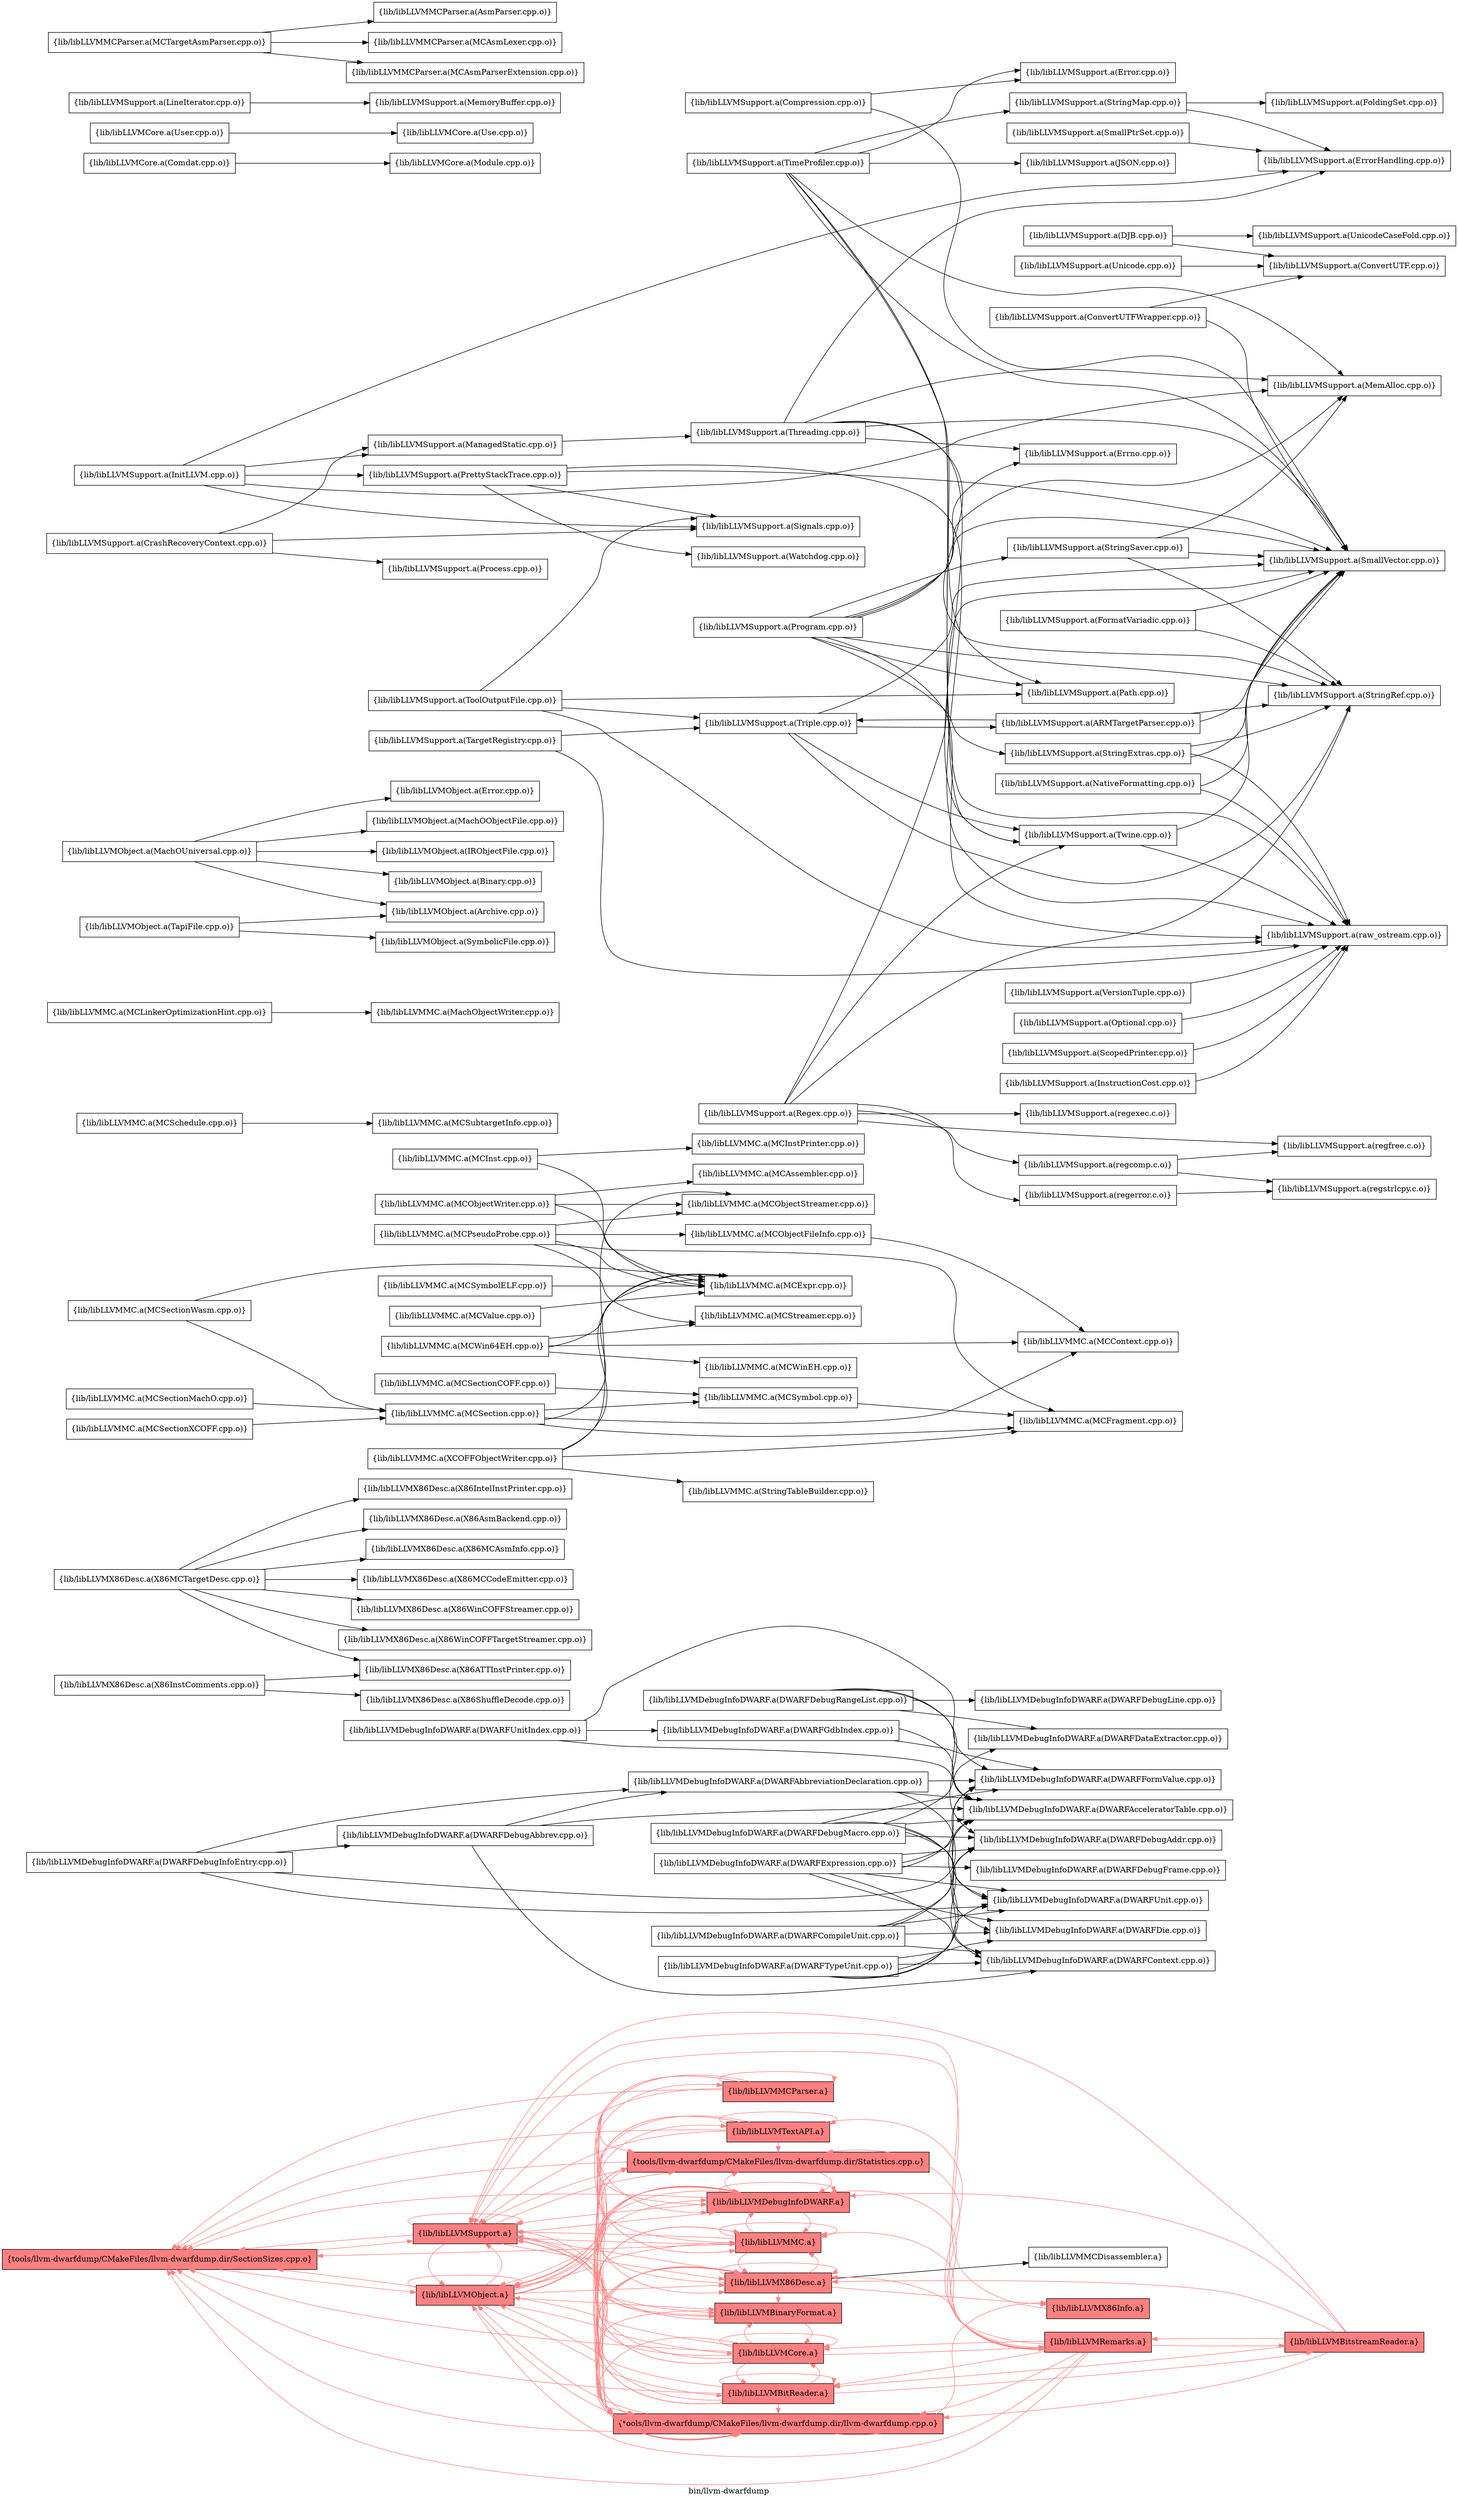 digraph "bin/llvm-dwarfdump" {
	label="bin/llvm-dwarfdump";
	rankdir="LR"
	{ rank=same; Node0x55680e2d87e8;  }
	{ rank=same; Node0x55680e2d7898; Node0x55680e2d7d98;  }
	{ rank=same; Node0x55680e2d7d48; Node0x55680e2d7b18; Node0x55680e2db128; Node0x55680e2dfc78; Node0x55680e2d8dd8; Node0x55680e2d9af8; Node0x55680e2d81f8; Node0x55680e2d86f8; Node0x55680e2e1168; Node0x55680e2e1578;  }

	Node0x55680e2d87e8 [shape=record,shape=box,style=filled,fillcolor="1.000000 0.5 1",group=1,label="{tools/llvm-dwarfdump/CMakeFiles/llvm-dwarfdump.dir/SectionSizes.cpp.o}"];
	Node0x55680e2d87e8 -> Node0x55680e2d7898[color="1.000000 0.5 1"];
	Node0x55680e2d87e8 -> Node0x55680e2d7d98[color="1.000000 0.5 1"];
	Node0x55680e2d7898 [shape=record,shape=box,style=filled,fillcolor="1.000000 0.5 1",group=1,label="{lib/libLLVMObject.a}"];
	Node0x55680e2d7898 -> Node0x55680e2d87e8[color="1.000000 0.5 1"];
	Node0x55680e2d7898 -> Node0x55680e2d7d48[color="1.000000 0.5 1"];
	Node0x55680e2d7898 -> Node0x55680e2d7b18[color="1.000000 0.5 1"];
	Node0x55680e2d7898 -> Node0x55680e2db128[color="1.000000 0.5 1"];
	Node0x55680e2d7898 -> Node0x55680e2d7898[color="1.000000 0.5 1"];
	Node0x55680e2d7898 -> Node0x55680e2d7d98[color="1.000000 0.5 1"];
	Node0x55680e2d7898 -> Node0x55680e2dfc78[color="1.000000 0.5 1"];
	Node0x55680e2d7898 -> Node0x55680e2d8dd8[color="1.000000 0.5 1"];
	Node0x55680e2d7898 -> Node0x55680e2d9af8[color="1.000000 0.5 1"];
	Node0x55680e2d7898 -> Node0x55680e2d81f8[color="1.000000 0.5 1"];
	Node0x55680e2d7898 -> Node0x55680e2d86f8[color="1.000000 0.5 1"];
	Node0x55680e2d7898 -> Node0x55680e2e1168[color="1.000000 0.5 1"];
	Node0x55680e2d7898 -> Node0x55680e2e1578[color="1.000000 0.5 1"];
	Node0x55680e2d7d98 [shape=record,shape=box,style=filled,fillcolor="1.000000 0.5 1",group=1,label="{lib/libLLVMSupport.a}"];
	Node0x55680e2d7d98 -> Node0x55680e2d9af8[color="1.000000 0.5 1"];
	Node0x55680e2d7d98 -> Node0x55680e2d7d98[color="1.000000 0.5 1"];
	Node0x55680e2d7d98 -> Node0x55680e2d7898[color="1.000000 0.5 1"];
	Node0x55680e2d7d98 -> Node0x55680e2db128[color="1.000000 0.5 1"];
	Node0x55680e2d7d98 -> Node0x55680e2d87e8[color="1.000000 0.5 1"];
	Node0x55680e2d7d98 -> Node0x55680e2d7d48[color="1.000000 0.5 1"];
	Node0x55680e2d7d98 -> Node0x55680e2d7b18[color="1.000000 0.5 1"];
	Node0x55680e2d7d98 -> Node0x55680e2d8dd8[color="1.000000 0.5 1"];
	Node0x55680e2d7d48 [shape=record,shape=box,style=filled,fillcolor="1.000000 0.5 1",group=1,label="{tools/llvm-dwarfdump/CMakeFiles/llvm-dwarfdump.dir/Statistics.cpp.o}"];
	Node0x55680e2d7d48 -> Node0x55680e2d87e8[color="1.000000 0.5 1"];
	Node0x55680e2d7d48 -> Node0x55680e2db128[color="1.000000 0.5 1"];
	Node0x55680e2d7d48 -> Node0x55680e2d7d98[color="1.000000 0.5 1"];
	Node0x55680e2db128 [shape=record,shape=box,style=filled,fillcolor="1.000000 0.5 1",group=1,label="{lib/libLLVMDebugInfoDWARF.a}"];
	Node0x55680e2db128 -> Node0x55680e2d87e8[color="1.000000 0.5 1"];
	Node0x55680e2db128 -> Node0x55680e2d7d48[color="1.000000 0.5 1"];
	Node0x55680e2db128 -> Node0x55680e2d7b18[color="1.000000 0.5 1"];
	Node0x55680e2db128 -> Node0x55680e2db128[color="1.000000 0.5 1"];
	Node0x55680e2db128 -> Node0x55680e2d7d98[color="1.000000 0.5 1"];
	Node0x55680e2db128 -> Node0x55680e2dfc78[color="1.000000 0.5 1"];
	Node0x55680e2db128 -> Node0x55680e2d7898[color="1.000000 0.5 1"];
	Node0x55680e2db128 -> Node0x55680e2d9af8[color="1.000000 0.5 1"];
	Node0x55680e2d7b18 [shape=record,shape=box,style=filled,fillcolor="1.000000 0.5 1",group=1,label="{tools/llvm-dwarfdump/CMakeFiles/llvm-dwarfdump.dir/llvm-dwarfdump.cpp.o}"];
	Node0x55680e2d7b18 -> Node0x55680e2d87e8[color="1.000000 0.5 1"];
	Node0x55680e2d7b18 -> Node0x55680e2d7d48[color="1.000000 0.5 1"];
	Node0x55680e2d7b18 -> Node0x55680e2db128[color="1.000000 0.5 1"];
	Node0x55680e2d7b18 -> Node0x55680e2d8dd8[color="1.000000 0.5 1"];
	Node0x55680e2d7b18 -> Node0x55680e2d7898[color="1.000000 0.5 1"];
	Node0x55680e2d7b18 -> Node0x55680e2d95f8[color="1.000000 0.5 1"];
	Node0x55680e2d7b18 -> Node0x55680e2d7d98[color="1.000000 0.5 1"];
	Node0x55680e2d8dd8 [shape=record,shape=box,style=filled,fillcolor="1.000000 0.5 1",group=1,label="{lib/libLLVMX86Desc.a}"];
	Node0x55680e2d8dd8 -> Node0x55680e2d95f8[color="1.000000 0.5 1"];
	Node0x55680e2d8dd8 -> Node0x55680e2d9af8[color="1.000000 0.5 1"];
	Node0x55680e2d8dd8 -> Node0x55680e2d7d98[color="1.000000 0.5 1"];
	Node0x55680e2d8dd8 -> Node0x55680e2df318;
	Node0x55680e2d8dd8 -> Node0x55680e2d7b18[color="1.000000 0.5 1"];
	Node0x55680e2d8dd8 -> Node0x55680e2d8dd8[color="1.000000 0.5 1"];
	Node0x55680e2d8dd8 -> Node0x55680e2db128[color="1.000000 0.5 1"];
	Node0x55680e2d8dd8 -> Node0x55680e2dfc78[color="1.000000 0.5 1"];
	Node0x55680e2d95f8 [shape=record,shape=box,style=filled,fillcolor="1.000000 0.5 1",group=1,label="{lib/libLLVMX86Info.a}"];
	Node0x55680e2d95f8 -> Node0x55680e2d7d98[color="1.000000 0.5 1"];
	Node0x55680e2dfc78 [shape=record,shape=box,style=filled,fillcolor="1.000000 0.5 1",group=1,label="{lib/libLLVMBinaryFormat.a}"];
	Node0x55680e2dfc78 -> Node0x55680e2d86f8[color="1.000000 0.5 1"];
	Node0x55680e2dfc78 -> Node0x55680e2db128[color="1.000000 0.5 1"];
	Node0x55680e2dfc78 -> Node0x55680e2d7d98[color="1.000000 0.5 1"];
	Node0x55680e2dfc78 -> Node0x55680e2d7b18[color="1.000000 0.5 1"];
	Node0x55680e2dea58 [shape=record,shape=box,group=0,label="{lib/libLLVMDebugInfoDWARF.a(DWARFDebugAbbrev.cpp.o)}"];
	Node0x55680e2dea58 -> Node0x55680e2d8ce8;
	Node0x55680e2dea58 -> Node0x55680e2dfcc8;
	Node0x55680e2dea58 -> Node0x55680e2dced8;
	Node0x55680e2d8ce8 [shape=record,shape=box,group=0,label="{lib/libLLVMDebugInfoDWARF.a(DWARFAcceleratorTable.cpp.o)}"];
	Node0x55680e2dfcc8 [shape=record,shape=box,group=0,label="{lib/libLLVMDebugInfoDWARF.a(DWARFContext.cpp.o)}"];
	Node0x55680e2dced8 [shape=record,shape=box,group=0,label="{lib/libLLVMDebugInfoDWARF.a(DWARFAbbreviationDeclaration.cpp.o)}"];
	Node0x55680e2dced8 -> Node0x55680e2d8ce8;
	Node0x55680e2dced8 -> Node0x55680e2d82e8;
	Node0x55680e2dced8 -> Node0x55680e2d8c98;
	Node0x55680e2d82e8 [shape=record,shape=box,group=0,label="{lib/libLLVMDebugInfoDWARF.a(DWARFFormValue.cpp.o)}"];
	Node0x55680e2d8c98 [shape=record,shape=box,group=0,label="{lib/libLLVMDebugInfoDWARF.a(DWARFUnit.cpp.o)}"];
	Node0x55680e2d9af8 [shape=record,shape=box,style=filled,fillcolor="1.000000 0.5 1",group=1,label="{lib/libLLVMMC.a}"];
	Node0x55680e2d9af8 -> Node0x55680e2d8dd8[color="1.000000 0.5 1"];
	Node0x55680e2d9af8 -> Node0x55680e2d7d98[color="1.000000 0.5 1"];
	Node0x55680e2d9af8 -> Node0x55680e2d87e8[color="1.000000 0.5 1"];
	Node0x55680e2d9af8 -> Node0x55680e2d7d48[color="1.000000 0.5 1"];
	Node0x55680e2d9af8 -> Node0x55680e2d7b18[color="1.000000 0.5 1"];
	Node0x55680e2d9af8 -> Node0x55680e2d9af8[color="1.000000 0.5 1"];
	Node0x55680e2d9af8 -> Node0x55680e2db128[color="1.000000 0.5 1"];
	Node0x55680e2d9af8 -> Node0x55680e2dfc78[color="1.000000 0.5 1"];
	Node0x55680e2d9238 [shape=record,shape=box,group=0,label="{lib/libLLVMDebugInfoDWARF.a(DWARFDebugMacro.cpp.o)}"];
	Node0x55680e2d9238 -> Node0x55680e2d8ce8;
	Node0x55680e2d9238 -> Node0x55680e2dfcc8;
	Node0x55680e2d9238 -> Node0x55680e2df4a8;
	Node0x55680e2d9238 -> Node0x55680e2dd158;
	Node0x55680e2d9238 -> Node0x55680e2e03a8;
	Node0x55680e2d9238 -> Node0x55680e2d82e8;
	Node0x55680e2d9238 -> Node0x55680e2d8c98;
	Node0x55680e2df4a8 [shape=record,shape=box,group=0,label="{lib/libLLVMDebugInfoDWARF.a(DWARFDataExtractor.cpp.o)}"];
	Node0x55680e2dd158 [shape=record,shape=box,group=0,label="{lib/libLLVMDebugInfoDWARF.a(DWARFDebugAddr.cpp.o)}"];
	Node0x55680e2e03a8 [shape=record,shape=box,group=0,label="{lib/libLLVMDebugInfoDWARF.a(DWARFDie.cpp.o)}"];
	Node0x55680e2dfdb8 [shape=record,shape=box,group=0,label="{lib/libLLVMDebugInfoDWARF.a(DWARFDebugRangeList.cpp.o)}"];
	Node0x55680e2dfdb8 -> Node0x55680e2d8ce8;
	Node0x55680e2dfdb8 -> Node0x55680e2df4a8;
	Node0x55680e2dfdb8 -> Node0x55680e2dd158;
	Node0x55680e2dfdb8 -> Node0x55680e2df188;
	Node0x55680e2df188 [shape=record,shape=box,group=0,label="{lib/libLLVMDebugInfoDWARF.a(DWARFDebugLine.cpp.o)}"];
	Node0x55680e2e10c8 [shape=record,shape=box,group=0,label="{lib/libLLVMDebugInfoDWARF.a(DWARFExpression.cpp.o)}"];
	Node0x55680e2e10c8 -> Node0x55680e2d8ce8;
	Node0x55680e2e10c8 -> Node0x55680e2dfcc8;
	Node0x55680e2e10c8 -> Node0x55680e2dd158;
	Node0x55680e2e10c8 -> Node0x55680e2e0c68;
	Node0x55680e2e10c8 -> Node0x55680e2e03a8;
	Node0x55680e2e10c8 -> Node0x55680e2d82e8;
	Node0x55680e2e10c8 -> Node0x55680e2d8c98;
	Node0x55680e2e0c68 [shape=record,shape=box,group=0,label="{lib/libLLVMDebugInfoDWARF.a(DWARFDebugFrame.cpp.o)}"];
	Node0x55680e2d8a18 [shape=record,shape=box,group=0,label="{lib/libLLVMDebugInfoDWARF.a(DWARFGdbIndex.cpp.o)}"];
	Node0x55680e2d8a18 -> Node0x55680e2d8ce8;
	Node0x55680e2d8a18 -> Node0x55680e2d82e8;
	Node0x55680e2d9918 [shape=record,shape=box,group=0,label="{lib/libLLVMDebugInfoDWARF.a(DWARFUnitIndex.cpp.o)}"];
	Node0x55680e2d9918 -> Node0x55680e2d8ce8;
	Node0x55680e2d9918 -> Node0x55680e2d82e8;
	Node0x55680e2d9918 -> Node0x55680e2d8a18;
	Node0x55680e2d91e8 [shape=record,shape=box,group=0,label="{lib/libLLVMDebugInfoDWARF.a(DWARFDebugInfoEntry.cpp.o)}"];
	Node0x55680e2d91e8 -> Node0x55680e2dea58;
	Node0x55680e2d91e8 -> Node0x55680e2dced8;
	Node0x55680e2d91e8 -> Node0x55680e2d82e8;
	Node0x55680e2d91e8 -> Node0x55680e2d8c98;
	Node0x55680e2daf48 [shape=record,shape=box,group=0,label="{lib/libLLVMDebugInfoDWARF.a(DWARFTypeUnit.cpp.o)}"];
	Node0x55680e2daf48 -> Node0x55680e2d8ce8;
	Node0x55680e2daf48 -> Node0x55680e2dfcc8;
	Node0x55680e2daf48 -> Node0x55680e2dd158;
	Node0x55680e2daf48 -> Node0x55680e2e03a8;
	Node0x55680e2daf48 -> Node0x55680e2d8c98;
	Node0x55680e2dc668 [shape=record,shape=box,group=0,label="{lib/libLLVMDebugInfoDWARF.a(DWARFCompileUnit.cpp.o)}"];
	Node0x55680e2dc668 -> Node0x55680e2d8ce8;
	Node0x55680e2dc668 -> Node0x55680e2dfcc8;
	Node0x55680e2dc668 -> Node0x55680e2dd158;
	Node0x55680e2dc668 -> Node0x55680e2e03a8;
	Node0x55680e2dc668 -> Node0x55680e2d8c98;
	Node0x55680e2dbb28 [shape=record,shape=box,group=0,label="{lib/libLLVMX86Desc.a(X86MCTargetDesc.cpp.o)}"];
	Node0x55680e2dbb28 -> Node0x55680e2db358;
	Node0x55680e2dbb28 -> Node0x55680e2db0d8;
	Node0x55680e2dbb28 -> Node0x55680e2d9008;
	Node0x55680e2dbb28 -> Node0x55680e2d9be8;
	Node0x55680e2dbb28 -> Node0x55680e2d94b8;
	Node0x55680e2dbb28 -> Node0x55680e2e14d8;
	Node0x55680e2dbb28 -> Node0x55680e2e0cb8;
	Node0x55680e2db358 [shape=record,shape=box,group=0,label="{lib/libLLVMX86Desc.a(X86IntelInstPrinter.cpp.o)}"];
	Node0x55680e2db0d8 [shape=record,shape=box,group=0,label="{lib/libLLVMX86Desc.a(X86ATTInstPrinter.cpp.o)}"];
	Node0x55680e2d9008 [shape=record,shape=box,group=0,label="{lib/libLLVMX86Desc.a(X86AsmBackend.cpp.o)}"];
	Node0x55680e2d9be8 [shape=record,shape=box,group=0,label="{lib/libLLVMX86Desc.a(X86MCAsmInfo.cpp.o)}"];
	Node0x55680e2d94b8 [shape=record,shape=box,group=0,label="{lib/libLLVMX86Desc.a(X86MCCodeEmitter.cpp.o)}"];
	Node0x55680e2e14d8 [shape=record,shape=box,group=0,label="{lib/libLLVMX86Desc.a(X86WinCOFFStreamer.cpp.o)}"];
	Node0x55680e2e0cb8 [shape=record,shape=box,group=0,label="{lib/libLLVMX86Desc.a(X86WinCOFFTargetStreamer.cpp.o)}"];
	Node0x55680e2df318 [shape=record,shape=box,group=0,label="{lib/libLLVMMCDisassembler.a}"];
	Node0x55680e2da458 [shape=record,shape=box,group=0,label="{lib/libLLVMX86Desc.a(X86InstComments.cpp.o)}"];
	Node0x55680e2da458 -> Node0x55680e2db0d8;
	Node0x55680e2da458 -> Node0x55680e2dac28;
	Node0x55680e2dac28 [shape=record,shape=box,group=0,label="{lib/libLLVMX86Desc.a(X86ShuffleDecode.cpp.o)}"];
	Node0x55680e2d8d38 [shape=record,shape=box,group=0,label="{lib/libLLVMMC.a(MCInst.cpp.o)}"];
	Node0x55680e2d8d38 -> Node0x55680e2d9e18;
	Node0x55680e2d8d38 -> Node0x55680e2daa48;
	Node0x55680e2d9e18 [shape=record,shape=box,group=0,label="{lib/libLLVMMC.a(MCExpr.cpp.o)}"];
	Node0x55680e2daa48 [shape=record,shape=box,group=0,label="{lib/libLLVMMC.a(MCInstPrinter.cpp.o)}"];
	Node0x55680e2d9828 [shape=record,shape=box,group=0,label="{lib/libLLVMMC.a(MCObjectWriter.cpp.o)}"];
	Node0x55680e2d9828 -> Node0x55680e2e1078;
	Node0x55680e2d9828 -> Node0x55680e2d9e18;
	Node0x55680e2d9828 -> Node0x55680e2d9cd8;
	Node0x55680e2e1078 [shape=record,shape=box,group=0,label="{lib/libLLVMMC.a(MCAssembler.cpp.o)}"];
	Node0x55680e2d9cd8 [shape=record,shape=box,group=0,label="{lib/libLLVMMC.a(MCObjectStreamer.cpp.o)}"];
	Node0x55680e2d9f08 [shape=record,shape=box,group=0,label="{lib/libLLVMMC.a(MCPseudoProbe.cpp.o)}"];
	Node0x55680e2d9f08 -> Node0x55680e2d9e18;
	Node0x55680e2d9f08 -> Node0x55680e2d9198;
	Node0x55680e2d9f08 -> Node0x55680e2d9cd8;
	Node0x55680e2d9f08 -> Node0x55680e2dafe8;
	Node0x55680e2d9f08 -> Node0x55680e2da188;
	Node0x55680e2d9198 [shape=record,shape=box,group=0,label="{lib/libLLVMMC.a(MCFragment.cpp.o)}"];
	Node0x55680e2dafe8 [shape=record,shape=box,group=0,label="{lib/libLLVMMC.a(MCObjectFileInfo.cpp.o)}"];
	Node0x55680e2dafe8 -> Node0x55680e2d8838;
	Node0x55680e2da188 [shape=record,shape=box,group=0,label="{lib/libLLVMMC.a(MCStreamer.cpp.o)}"];
	Node0x55680e2d8838 [shape=record,shape=box,group=0,label="{lib/libLLVMMC.a(MCContext.cpp.o)}"];
	Node0x55680e2db678 [shape=record,shape=box,group=0,label="{lib/libLLVMMC.a(MCSection.cpp.o)}"];
	Node0x55680e2db678 -> Node0x55680e2d8838;
	Node0x55680e2db678 -> Node0x55680e2d9e18;
	Node0x55680e2db678 -> Node0x55680e2d9198;
	Node0x55680e2db678 -> Node0x55680e2db3f8;
	Node0x55680e2db3f8 [shape=record,shape=box,group=0,label="{lib/libLLVMMC.a(MCSymbol.cpp.o)}"];
	Node0x55680e2db3f8 -> Node0x55680e2d9198;
	Node0x55680e2dbdf8 [shape=record,shape=box,group=0,label="{lib/libLLVMMC.a(MCSectionCOFF.cpp.o)}"];
	Node0x55680e2dbdf8 -> Node0x55680e2db3f8;
	Node0x55680e2dd838 [shape=record,shape=box,group=0,label="{lib/libLLVMMC.a(MCSectionMachO.cpp.o)}"];
	Node0x55680e2dd838 -> Node0x55680e2db678;
	Node0x55680e2dd4c8 [shape=record,shape=box,group=0,label="{lib/libLLVMMC.a(MCSectionWasm.cpp.o)}"];
	Node0x55680e2dd4c8 -> Node0x55680e2d9e18;
	Node0x55680e2dd4c8 -> Node0x55680e2db678;
	Node0x55680e2d95a8 [shape=record,shape=box,group=0,label="{lib/libLLVMMC.a(MCSectionXCOFF.cpp.o)}"];
	Node0x55680e2d95a8 -> Node0x55680e2db678;
	Node0x55680e2dba88 [shape=record,shape=box,group=0,label="{lib/libLLVMMC.a(MCSchedule.cpp.o)}"];
	Node0x55680e2dba88 -> Node0x55680e2dad68;
	Node0x55680e2dad68 [shape=record,shape=box,group=0,label="{lib/libLLVMMC.a(MCSubtargetInfo.cpp.o)}"];
	Node0x55680e2dc078 [shape=record,shape=box,group=0,label="{lib/libLLVMMC.a(MCSymbolELF.cpp.o)}"];
	Node0x55680e2dc078 -> Node0x55680e2d9e18;
	Node0x55680e2dcd48 [shape=record,shape=box,group=0,label="{lib/libLLVMMC.a(MCValue.cpp.o)}"];
	Node0x55680e2dcd48 -> Node0x55680e2d9e18;
	Node0x55680e2de828 [shape=record,shape=box,group=0,label="{lib/libLLVMMC.a(MCWin64EH.cpp.o)}"];
	Node0x55680e2de828 -> Node0x55680e2d8838;
	Node0x55680e2de828 -> Node0x55680e2d9e18;
	Node0x55680e2de828 -> Node0x55680e2da188;
	Node0x55680e2de828 -> Node0x55680e2dd338;
	Node0x55680e2dd338 [shape=record,shape=box,group=0,label="{lib/libLLVMMC.a(MCWinEH.cpp.o)}"];
	Node0x55680e2ded78 [shape=record,shape=box,group=0,label="{lib/libLLVMMC.a(MCLinkerOptimizationHint.cpp.o)}"];
	Node0x55680e2ded78 -> Node0x55680e2de0f8;
	Node0x55680e2de0f8 [shape=record,shape=box,group=0,label="{lib/libLLVMMC.a(MachObjectWriter.cpp.o)}"];
	Node0x55680e2dc398 [shape=record,shape=box,group=0,label="{lib/libLLVMMC.a(XCOFFObjectWriter.cpp.o)}"];
	Node0x55680e2dc398 -> Node0x55680e2d9e18;
	Node0x55680e2dc398 -> Node0x55680e2d9198;
	Node0x55680e2dc398 -> Node0x55680e2d9cd8;
	Node0x55680e2dc398 -> Node0x55680e2de648;
	Node0x55680e2de648 [shape=record,shape=box,group=0,label="{lib/libLLVMMC.a(StringTableBuilder.cpp.o)}"];
	Node0x55680e2d9fa8 [shape=record,shape=box,group=0,label="{lib/libLLVMObject.a(MachOUniversal.cpp.o)}"];
	Node0x55680e2d9fa8 -> Node0x55680e2daf98;
	Node0x55680e2d9fa8 -> Node0x55680e2da818;
	Node0x55680e2d9fa8 -> Node0x55680e2dc0c8;
	Node0x55680e2d9fa8 -> Node0x55680e2db718;
	Node0x55680e2d9fa8 -> Node0x55680e2d8298;
	Node0x55680e2daf98 [shape=record,shape=box,group=0,label="{lib/libLLVMObject.a(Error.cpp.o)}"];
	Node0x55680e2da818 [shape=record,shape=box,group=0,label="{lib/libLLVMObject.a(MachOObjectFile.cpp.o)}"];
	Node0x55680e2dc0c8 [shape=record,shape=box,group=0,label="{lib/libLLVMObject.a(IRObjectFile.cpp.o)}"];
	Node0x55680e2db718 [shape=record,shape=box,group=0,label="{lib/libLLVMObject.a(Archive.cpp.o)}"];
	Node0x55680e2d8298 [shape=record,shape=box,group=0,label="{lib/libLLVMObject.a(Binary.cpp.o)}"];
	Node0x55680e2d81f8 [shape=record,shape=box,style=filled,fillcolor="1.000000 0.5 1",group=1,label="{lib/libLLVMBitReader.a}"];
	Node0x55680e2d81f8 -> Node0x55680e2d87e8[color="1.000000 0.5 1"];
	Node0x55680e2d81f8 -> Node0x55680e2d7b18[color="1.000000 0.5 1"];
	Node0x55680e2d81f8 -> Node0x55680e2db128[color="1.000000 0.5 1"];
	Node0x55680e2d81f8 -> Node0x55680e2d8dd8[color="1.000000 0.5 1"];
	Node0x55680e2d81f8 -> Node0x55680e2d7898[color="1.000000 0.5 1"];
	Node0x55680e2d81f8 -> Node0x55680e2d9af8[color="1.000000 0.5 1"];
	Node0x55680e2d81f8 -> Node0x55680e2d7d98[color="1.000000 0.5 1"];
	Node0x55680e2d81f8 -> Node0x55680e2d81f8[color="1.000000 0.5 1"];
	Node0x55680e2d81f8 -> Node0x55680e2d86f8[color="1.000000 0.5 1"];
	Node0x55680e2d81f8 -> Node0x55680e2e0ad8[color="1.000000 0.5 1"];
	Node0x55680e2d81f8 -> Node0x55680e2d7d48[color="1.000000 0.5 1"];
	Node0x55680e2d86f8 [shape=record,shape=box,style=filled,fillcolor="1.000000 0.5 1",group=1,label="{lib/libLLVMCore.a}"];
	Node0x55680e2d86f8 -> Node0x55680e2d7b18[color="1.000000 0.5 1"];
	Node0x55680e2d86f8 -> Node0x55680e2d8dd8[color="1.000000 0.5 1"];
	Node0x55680e2d86f8 -> Node0x55680e2d7d98[color="1.000000 0.5 1"];
	Node0x55680e2d86f8 -> Node0x55680e2d81f8[color="1.000000 0.5 1"];
	Node0x55680e2d86f8 -> Node0x55680e2d86f8[color="1.000000 0.5 1"];
	Node0x55680e2d86f8 -> Node0x55680e2db128[color="1.000000 0.5 1"];
	Node0x55680e2d86f8 -> Node0x55680e2dfc78[color="1.000000 0.5 1"];
	Node0x55680e2d86f8 -> Node0x55680e2d7898[color="1.000000 0.5 1"];
	Node0x55680e2d86f8 -> Node0x55680e2d9af8[color="1.000000 0.5 1"];
	Node0x55680e2d86f8 -> Node0x55680e2d87e8[color="1.000000 0.5 1"];
	Node0x55680e2d86f8 -> Node0x55680e2e05d8[color="1.000000 0.5 1"];
	Node0x55680e2e1168 [shape=record,shape=box,style=filled,fillcolor="1.000000 0.5 1",group=1,label="{lib/libLLVMMCParser.a}"];
	Node0x55680e2e1168 -> Node0x55680e2d87e8[color="1.000000 0.5 1"];
	Node0x55680e2e1168 -> Node0x55680e2d7d48[color="1.000000 0.5 1"];
	Node0x55680e2e1168 -> Node0x55680e2d7b18[color="1.000000 0.5 1"];
	Node0x55680e2e1168 -> Node0x55680e2db128[color="1.000000 0.5 1"];
	Node0x55680e2e1168 -> Node0x55680e2d8dd8[color="1.000000 0.5 1"];
	Node0x55680e2e1168 -> Node0x55680e2d7898[color="1.000000 0.5 1"];
	Node0x55680e2e1168 -> Node0x55680e2d9af8[color="1.000000 0.5 1"];
	Node0x55680e2e1168 -> Node0x55680e2d7d98[color="1.000000 0.5 1"];
	Node0x55680e2e1168 -> Node0x55680e2e1168[color="1.000000 0.5 1"];
	Node0x55680e2e1578 [shape=record,shape=box,style=filled,fillcolor="1.000000 0.5 1",group=1,label="{lib/libLLVMTextAPI.a}"];
	Node0x55680e2e1578 -> Node0x55680e2d7d98[color="1.000000 0.5 1"];
	Node0x55680e2e1578 -> Node0x55680e2e1578[color="1.000000 0.5 1"];
	Node0x55680e2e1578 -> Node0x55680e2d87e8[color="1.000000 0.5 1"];
	Node0x55680e2e1578 -> Node0x55680e2d7d48[color="1.000000 0.5 1"];
	Node0x55680e2e1578 -> Node0x55680e2d7b18[color="1.000000 0.5 1"];
	Node0x55680e2e1578 -> Node0x55680e2d7898[color="1.000000 0.5 1"];
	Node0x55680e2e1578 -> Node0x55680e2e05d8[color="1.000000 0.5 1"];
	Node0x55680e2e1578 -> Node0x55680e2db128[color="1.000000 0.5 1"];
	Node0x55680e2e1578 -> Node0x55680e2d9af8[color="1.000000 0.5 1"];
	Node0x55680e2dbf38 [shape=record,shape=box,group=0,label="{lib/libLLVMObject.a(TapiFile.cpp.o)}"];
	Node0x55680e2dbf38 -> Node0x55680e2db718;
	Node0x55680e2dbf38 -> Node0x55680e2da728;
	Node0x55680e2da728 [shape=record,shape=box,group=0,label="{lib/libLLVMObject.a(SymbolicFile.cpp.o)}"];
	Node0x55680e2dc348 [shape=record,shape=box,group=0,label="{lib/libLLVMSupport.a(Compression.cpp.o)}"];
	Node0x55680e2dc348 -> Node0x55680e2dc3e8;
	Node0x55680e2dc348 -> Node0x55680e2deb48;
	Node0x55680e2dc3e8 [shape=record,shape=box,group=0,label="{lib/libLLVMSupport.a(Error.cpp.o)}"];
	Node0x55680e2deb48 [shape=record,shape=box,group=0,label="{lib/libLLVMSupport.a(SmallVector.cpp.o)}"];
	Node0x55680e2d8248 [shape=record,shape=box,group=0,label="{lib/libLLVMSupport.a(ConvertUTFWrapper.cpp.o)}"];
	Node0x55680e2d8248 -> Node0x55680e2d7a28;
	Node0x55680e2d8248 -> Node0x55680e2deb48;
	Node0x55680e2d7a28 [shape=record,shape=box,group=0,label="{lib/libLLVMSupport.a(ConvertUTF.cpp.o)}"];
	Node0x55680e2d9508 [shape=record,shape=box,group=0,label="{lib/libLLVMSupport.a(DJB.cpp.o)}"];
	Node0x55680e2d9508 -> Node0x55680e2d7a28;
	Node0x55680e2d9508 -> Node0x55680e2e03f8;
	Node0x55680e2e03f8 [shape=record,shape=box,group=0,label="{lib/libLLVMSupport.a(UnicodeCaseFold.cpp.o)}"];
	Node0x55680e2dcc58 [shape=record,shape=box,group=0,label="{lib/libLLVMSupport.a(FormatVariadic.cpp.o)}"];
	Node0x55680e2dcc58 -> Node0x55680e2deb48;
	Node0x55680e2dcc58 -> Node0x55680e2dbe98;
	Node0x55680e2dbe98 [shape=record,shape=box,group=0,label="{lib/libLLVMSupport.a(StringRef.cpp.o)}"];
	Node0x55680e2de508 [shape=record,shape=box,group=0,label="{lib/libLLVMSupport.a(InitLLVM.cpp.o)}"];
	Node0x55680e2de508 -> Node0x55680e2db808;
	Node0x55680e2de508 -> Node0x55680e2e0e98;
	Node0x55680e2de508 -> Node0x55680e2df818;
	Node0x55680e2de508 -> Node0x55680e2dc6b8;
	Node0x55680e2de508 -> Node0x55680e2db448;
	Node0x55680e2db808 [shape=record,shape=box,group=0,label="{lib/libLLVMSupport.a(ErrorHandling.cpp.o)}"];
	Node0x55680e2e0e98 [shape=record,shape=box,group=0,label="{lib/libLLVMSupport.a(ManagedStatic.cpp.o)}"];
	Node0x55680e2e0e98 -> Node0x55680e2d8518;
	Node0x55680e2df818 [shape=record,shape=box,group=0,label="{lib/libLLVMSupport.a(MemAlloc.cpp.o)}"];
	Node0x55680e2dc6b8 [shape=record,shape=box,group=0,label="{lib/libLLVMSupport.a(PrettyStackTrace.cpp.o)}"];
	Node0x55680e2dc6b8 -> Node0x55680e2deb48;
	Node0x55680e2dc6b8 -> Node0x55680e2dac78;
	Node0x55680e2dc6b8 -> Node0x55680e2db448;
	Node0x55680e2dc6b8 -> Node0x55680e2d78e8;
	Node0x55680e2db448 [shape=record,shape=box,group=0,label="{lib/libLLVMSupport.a(Signals.cpp.o)}"];
	Node0x55680e2d8518 [shape=record,shape=box,group=0,label="{lib/libLLVMSupport.a(Threading.cpp.o)}"];
	Node0x55680e2d8518 -> Node0x55680e2db808;
	Node0x55680e2d8518 -> Node0x55680e2df818;
	Node0x55680e2d8518 -> Node0x55680e2deb48;
	Node0x55680e2d8518 -> Node0x55680e2dbe98;
	Node0x55680e2d8518 -> Node0x55680e2e1398;
	Node0x55680e2d8518 -> Node0x55680e2db038;
	Node0x55680e2ded28 [shape=record,shape=box,group=0,label="{lib/libLLVMSupport.a(NativeFormatting.cpp.o)}"];
	Node0x55680e2ded28 -> Node0x55680e2deb48;
	Node0x55680e2ded28 -> Node0x55680e2dac78;
	Node0x55680e2dac78 [shape=record,shape=box,group=0,label="{lib/libLLVMSupport.a(raw_ostream.cpp.o)}"];
	Node0x55680e2dcd98 [shape=record,shape=box,group=0,label="{lib/libLLVMSupport.a(Optional.cpp.o)}"];
	Node0x55680e2dcd98 -> Node0x55680e2dac78;
	Node0x55680e2d78e8 [shape=record,shape=box,group=0,label="{lib/libLLVMSupport.a(Watchdog.cpp.o)}"];
	Node0x55680e2dd888 [shape=record,shape=box,group=0,label="{lib/libLLVMSupport.a(Regex.cpp.o)}"];
	Node0x55680e2dd888 -> Node0x55680e2deb48;
	Node0x55680e2dd888 -> Node0x55680e2dbe98;
	Node0x55680e2dd888 -> Node0x55680e2e1398;
	Node0x55680e2dd888 -> Node0x55680e2db2b8;
	Node0x55680e2dd888 -> Node0x55680e2db9e8;
	Node0x55680e2dd888 -> Node0x55680e2dc208;
	Node0x55680e2dd888 -> Node0x55680e2e1528;
	Node0x55680e2e1398 [shape=record,shape=box,group=0,label="{lib/libLLVMSupport.a(Twine.cpp.o)}"];
	Node0x55680e2e1398 -> Node0x55680e2deb48;
	Node0x55680e2e1398 -> Node0x55680e2dac78;
	Node0x55680e2db2b8 [shape=record,shape=box,group=0,label="{lib/libLLVMSupport.a(regcomp.c.o)}"];
	Node0x55680e2db2b8 -> Node0x55680e2e1528;
	Node0x55680e2db2b8 -> Node0x55680e2d7ed8;
	Node0x55680e2db9e8 [shape=record,shape=box,group=0,label="{lib/libLLVMSupport.a(regerror.c.o)}"];
	Node0x55680e2db9e8 -> Node0x55680e2d7ed8;
	Node0x55680e2dc208 [shape=record,shape=box,group=0,label="{lib/libLLVMSupport.a(regexec.c.o)}"];
	Node0x55680e2e1528 [shape=record,shape=box,group=0,label="{lib/libLLVMSupport.a(regfree.c.o)}"];
	Node0x55680e2dd248 [shape=record,shape=box,group=0,label="{lib/libLLVMSupport.a(ScopedPrinter.cpp.o)}"];
	Node0x55680e2dd248 -> Node0x55680e2dac78;
	Node0x55680e2dde28 [shape=record,shape=box,group=0,label="{lib/libLLVMSupport.a(SmallPtrSet.cpp.o)}"];
	Node0x55680e2dde28 -> Node0x55680e2db808;
	Node0x55680e2db088 [shape=record,shape=box,group=0,label="{lib/libLLVMSupport.a(StringMap.cpp.o)}"];
	Node0x55680e2db088 -> Node0x55680e2db808;
	Node0x55680e2db088 -> Node0x55680e2dd3d8;
	Node0x55680e2dd3d8 [shape=record,shape=box,group=0,label="{lib/libLLVMSupport.a(FoldingSet.cpp.o)}"];
	Node0x55680e2da318 [shape=record,shape=box,group=0,label="{lib/libLLVMSupport.a(StringSaver.cpp.o)}"];
	Node0x55680e2da318 -> Node0x55680e2df818;
	Node0x55680e2da318 -> Node0x55680e2deb48;
	Node0x55680e2da318 -> Node0x55680e2dbe98;
	Node0x55680e2db768 [shape=record,shape=box,group=0,label="{lib/libLLVMSupport.a(ToolOutputFile.cpp.o)}"];
	Node0x55680e2db768 -> Node0x55680e2d84c8;
	Node0x55680e2db768 -> Node0x55680e2dac78;
	Node0x55680e2db768 -> Node0x55680e2d8e28;
	Node0x55680e2db768 -> Node0x55680e2db448;
	Node0x55680e2d84c8 [shape=record,shape=box,group=0,label="{lib/libLLVMSupport.a(Triple.cpp.o)}"];
	Node0x55680e2d84c8 -> Node0x55680e2deb48;
	Node0x55680e2d84c8 -> Node0x55680e2dbe98;
	Node0x55680e2d84c8 -> Node0x55680e2d77a8;
	Node0x55680e2d84c8 -> Node0x55680e2e1398;
	Node0x55680e2d8e28 [shape=record,shape=box,group=0,label="{lib/libLLVMSupport.a(Path.cpp.o)}"];
	Node0x55680e2d77a8 [shape=record,shape=box,group=0,label="{lib/libLLVMSupport.a(ARMTargetParser.cpp.o)}"];
	Node0x55680e2d77a8 -> Node0x55680e2deb48;
	Node0x55680e2d77a8 -> Node0x55680e2dbe98;
	Node0x55680e2d77a8 -> Node0x55680e2d84c8;
	Node0x55680e2da4f8 [shape=record,shape=box,group=0,label="{lib/libLLVMSupport.a(Unicode.cpp.o)}"];
	Node0x55680e2da4f8 -> Node0x55680e2d7a28;
	Node0x55680e2d7ed8 [shape=record,shape=box,group=0,label="{lib/libLLVMSupport.a(regstrlcpy.c.o)}"];
	Node0x55680e2d9698 [shape=record,shape=box,group=0,label="{lib/libLLVMSupport.a(CrashRecoveryContext.cpp.o)}"];
	Node0x55680e2d9698 -> Node0x55680e2e0e98;
	Node0x55680e2d9698 -> Node0x55680e2d9058;
	Node0x55680e2d9698 -> Node0x55680e2db448;
	Node0x55680e2d9058 [shape=record,shape=box,group=0,label="{lib/libLLVMSupport.a(Process.cpp.o)}"];
	Node0x55680e2da1d8 [shape=record,shape=box,group=0,label="{lib/libLLVMSupport.a(StringExtras.cpp.o)}"];
	Node0x55680e2da1d8 -> Node0x55680e2deb48;
	Node0x55680e2da1d8 -> Node0x55680e2dbe98;
	Node0x55680e2da1d8 -> Node0x55680e2dac78;
	Node0x55680e2da3b8 [shape=record,shape=box,group=0,label="{lib/libLLVMSupport.a(Program.cpp.o)}"];
	Node0x55680e2da3b8 -> Node0x55680e2df818;
	Node0x55680e2da3b8 -> Node0x55680e2deb48;
	Node0x55680e2da3b8 -> Node0x55680e2da318;
	Node0x55680e2da3b8 -> Node0x55680e2dbe98;
	Node0x55680e2da3b8 -> Node0x55680e2dac78;
	Node0x55680e2da3b8 -> Node0x55680e2d8e28;
	Node0x55680e2da3b8 -> Node0x55680e2da1d8;
	Node0x55680e2da3b8 -> Node0x55680e2db038;
	Node0x55680e2db038 [shape=record,shape=box,group=0,label="{lib/libLLVMSupport.a(Errno.cpp.o)}"];
	Node0x55680e2dc168 [shape=record,shape=box,group=0,label="{lib/libLLVMSupport.a(TargetRegistry.cpp.o)}"];
	Node0x55680e2dc168 -> Node0x55680e2d84c8;
	Node0x55680e2dc168 -> Node0x55680e2dac78;
	Node0x55680e2e0ad8 [shape=record,shape=box,style=filled,fillcolor="1.000000 0.5 1",group=1,label="{lib/libLLVMBitstreamReader.a}"];
	Node0x55680e2e0ad8 -> Node0x55680e2d7b18[color="1.000000 0.5 1"];
	Node0x55680e2e0ad8 -> Node0x55680e2db128[color="1.000000 0.5 1"];
	Node0x55680e2e0ad8 -> Node0x55680e2d8dd8[color="1.000000 0.5 1"];
	Node0x55680e2e0ad8 -> Node0x55680e2d7d98[color="1.000000 0.5 1"];
	Node0x55680e2e0ad8 -> Node0x55680e2d81f8[color="1.000000 0.5 1"];
	Node0x55680e2e0ad8 -> Node0x55680e2e05d8[color="1.000000 0.5 1"];
	Node0x55680e2e11b8 [shape=record,shape=box,group=0,label="{lib/libLLVMCore.a(Comdat.cpp.o)}"];
	Node0x55680e2e11b8 -> Node0x55680e2db308;
	Node0x55680e2db308 [shape=record,shape=box,group=0,label="{lib/libLLVMCore.a(Module.cpp.o)}"];
	Node0x55680e2dc1b8 [shape=record,shape=box,group=0,label="{lib/libLLVMSupport.a(InstructionCost.cpp.o)}"];
	Node0x55680e2dc1b8 -> Node0x55680e2dac78;
	Node0x55680e2e05d8 [shape=record,shape=box,style=filled,fillcolor="1.000000 0.5 1",group=1,label="{lib/libLLVMRemarks.a}"];
	Node0x55680e2e05d8 -> Node0x55680e2db128[color="1.000000 0.5 1"];
	Node0x55680e2e05d8 -> Node0x55680e2d7d98[color="1.000000 0.5 1"];
	Node0x55680e2e05d8 -> Node0x55680e2d7b18[color="1.000000 0.5 1"];
	Node0x55680e2e05d8 -> Node0x55680e2d81f8[color="1.000000 0.5 1"];
	Node0x55680e2e05d8 -> Node0x55680e2d9af8[color="1.000000 0.5 1"];
	Node0x55680e2e05d8 -> Node0x55680e2d87e8[color="1.000000 0.5 1"];
	Node0x55680e2e05d8 -> Node0x55680e2d86f8[color="1.000000 0.5 1"];
	Node0x55680e2e05d8 -> Node0x55680e2d7d48[color="1.000000 0.5 1"];
	Node0x55680e2e05d8 -> Node0x55680e2d8dd8[color="1.000000 0.5 1"];
	Node0x55680e2e05d8 -> Node0x55680e2d7898[color="1.000000 0.5 1"];
	Node0x55680e2e05d8 -> Node0x55680e2e0ad8[color="1.000000 0.5 1"];
	Node0x55680e2d99b8 [shape=record,shape=box,group=0,label="{lib/libLLVMCore.a(User.cpp.o)}"];
	Node0x55680e2d99b8 -> Node0x55680e2d98c8;
	Node0x55680e2d98c8 [shape=record,shape=box,group=0,label="{lib/libLLVMCore.a(Use.cpp.o)}"];
	Node0x55680e2dd8d8 [shape=record,shape=box,group=0,label="{lib/libLLVMSupport.a(TimeProfiler.cpp.o)}"];
	Node0x55680e2dd8d8 -> Node0x55680e2dc3e8;
	Node0x55680e2dd8d8 -> Node0x55680e2de0a8;
	Node0x55680e2dd8d8 -> Node0x55680e2df818;
	Node0x55680e2dd8d8 -> Node0x55680e2deb48;
	Node0x55680e2dd8d8 -> Node0x55680e2db088;
	Node0x55680e2dd8d8 -> Node0x55680e2e1398;
	Node0x55680e2dd8d8 -> Node0x55680e2dac78;
	Node0x55680e2dd8d8 -> Node0x55680e2d8e28;
	Node0x55680e2de0a8 [shape=record,shape=box,group=0,label="{lib/libLLVMSupport.a(JSON.cpp.o)}"];
	Node0x55680e2dc7f8 [shape=record,shape=box,group=0,label="{lib/libLLVMSupport.a(LineIterator.cpp.o)}"];
	Node0x55680e2dc7f8 -> Node0x55680e2dff98;
	Node0x55680e2dff98 [shape=record,shape=box,group=0,label="{lib/libLLVMSupport.a(MemoryBuffer.cpp.o)}"];
	Node0x55680e2dcf28 [shape=record,shape=box,group=0,label="{lib/libLLVMSupport.a(VersionTuple.cpp.o)}"];
	Node0x55680e2dcf28 -> Node0x55680e2dac78;
	Node0x55680e2d8108 [shape=record,shape=box,group=0,label="{lib/libLLVMMCParser.a(MCTargetAsmParser.cpp.o)}"];
	Node0x55680e2d8108 -> Node0x55680e2db268;
	Node0x55680e2d8108 -> Node0x55680e2dadb8;
	Node0x55680e2d8108 -> Node0x55680e2d9788;
	Node0x55680e2db268 [shape=record,shape=box,group=0,label="{lib/libLLVMMCParser.a(AsmParser.cpp.o)}"];
	Node0x55680e2dadb8 [shape=record,shape=box,group=0,label="{lib/libLLVMMCParser.a(MCAsmLexer.cpp.o)}"];
	Node0x55680e2d9788 [shape=record,shape=box,group=0,label="{lib/libLLVMMCParser.a(MCAsmParserExtension.cpp.o)}"];
}
